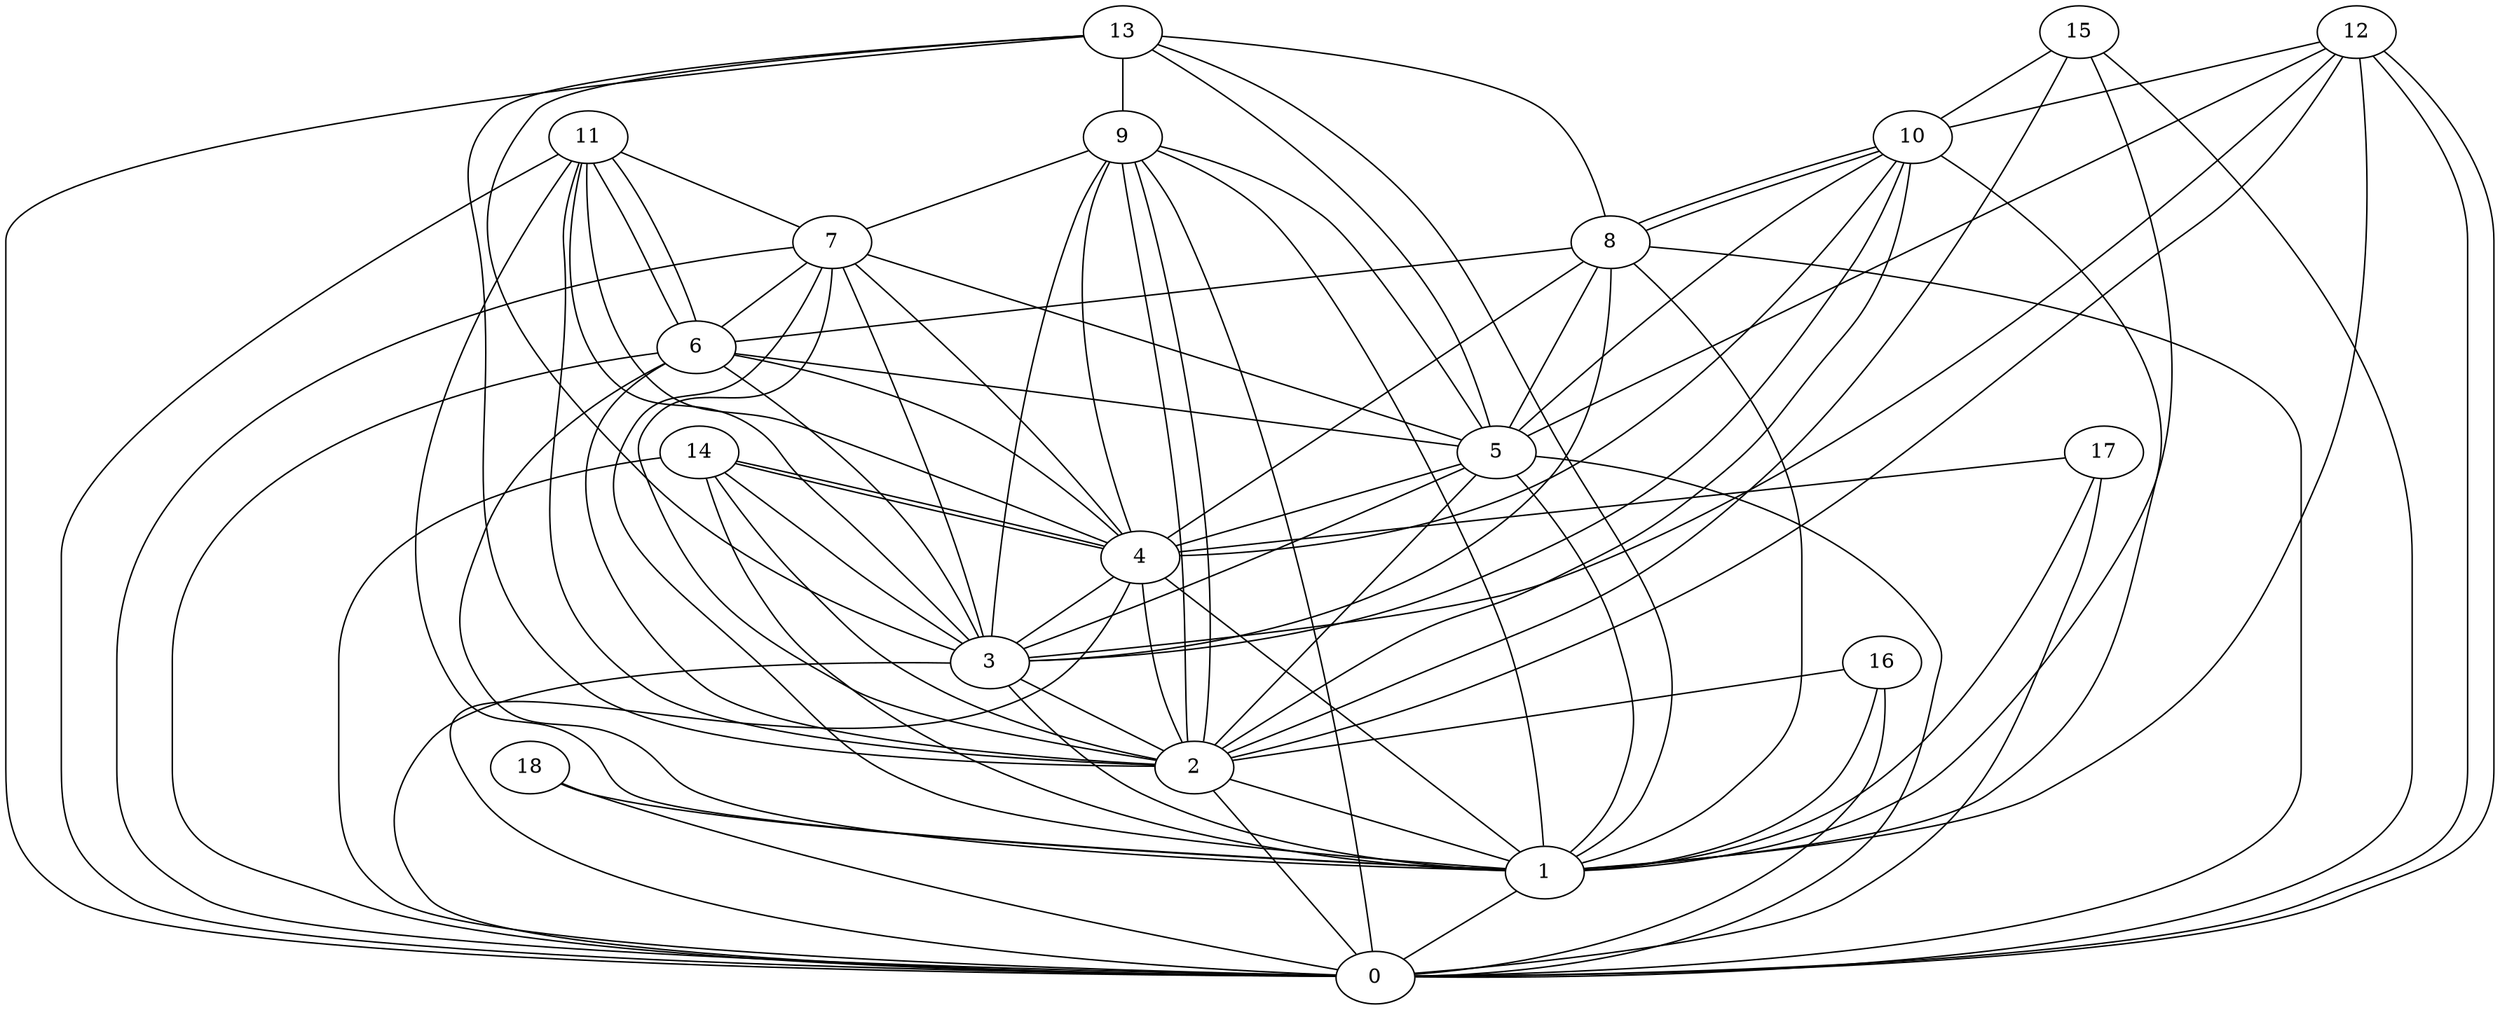 graph G {
0;
1;
2;
3;
4;
5;
6;
7;
8;
9;
10;
11;
12;
13;
14;
15;
16;
17;
18;
18--1 ;
18--0 ;
17--4 ;
17--0 ;
17--1 ;
16--2 ;
16--0 ;
16--1 ;
15--10 ;
15--0 ;
15--2 ;
15--1 ;
14--4 ;
14--3 ;
14--1 ;
14--0 ;
14--4 ;
14--2 ;
13--8 ;
13--0 ;
13--5 ;
13--2 ;
13--9 ;
13--1 ;
13--3 ;
12--0 ;
12--5 ;
12--10 ;
12--0 ;
12--3 ;
12--2 ;
12--1 ;
11--1 ;
11--7 ;
11--0 ;
11--6 ;
11--2 ;
11--4 ;
11--6 ;
11--3 ;
10--8 ;
10--1 ;
10--8 ;
10--5 ;
10--3 ;
10--2 ;
10--4 ;
9--5 ;
9--1 ;
9--0 ;
9--3 ;
9--2 ;
9--2 ;
9--7 ;
9--4 ;
8--1 ;
8--4 ;
8--6 ;
8--3 ;
8--5 ;
8--0 ;
7--4 ;
7--5 ;
7--1 ;
7--0 ;
7--6 ;
7--3 ;
7--2 ;
6--3 ;
6--2 ;
6--5 ;
6--1 ;
6--0 ;
6--4 ;
5--4 ;
5--0 ;
5--3 ;
5--2 ;
5--1 ;
4--1 ;
4--3 ;
4--2 ;
4--0 ;
3--1 ;
3--0 ;
3--2 ;
2--0 ;
2--1 ;
1--0 ;
}
